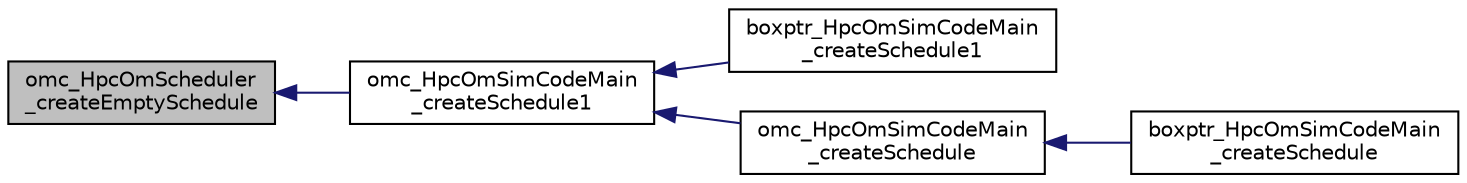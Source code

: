 digraph "omc_HpcOmScheduler_createEmptySchedule"
{
  edge [fontname="Helvetica",fontsize="10",labelfontname="Helvetica",labelfontsize="10"];
  node [fontname="Helvetica",fontsize="10",shape=record];
  rankdir="LR";
  Node175 [label="omc_HpcOmScheduler\l_createEmptySchedule",height=0.2,width=0.4,color="black", fillcolor="grey75", style="filled", fontcolor="black"];
  Node175 -> Node176 [dir="back",color="midnightblue",fontsize="10",style="solid",fontname="Helvetica"];
  Node176 [label="omc_HpcOmSimCodeMain\l_createSchedule1",height=0.2,width=0.4,color="black", fillcolor="white", style="filled",URL="$d6/d3a/_hpc_om_sim_code_main_8c.html#a738e35677b1fc5917738a1ff307d9541"];
  Node176 -> Node177 [dir="back",color="midnightblue",fontsize="10",style="solid",fontname="Helvetica"];
  Node177 [label="boxptr_HpcOmSimCodeMain\l_createSchedule1",height=0.2,width=0.4,color="black", fillcolor="white", style="filled",URL="$d6/d3a/_hpc_om_sim_code_main_8c.html#a892d86cc286d519b2e563384bc2d4a7a"];
  Node176 -> Node178 [dir="back",color="midnightblue",fontsize="10",style="solid",fontname="Helvetica"];
  Node178 [label="omc_HpcOmSimCodeMain\l_createSchedule",height=0.2,width=0.4,color="black", fillcolor="white", style="filled",URL="$d6/d3a/_hpc_om_sim_code_main_8c.html#a9ff644dd2da5d0726569d6b7b97c765d"];
  Node178 -> Node179 [dir="back",color="midnightblue",fontsize="10",style="solid",fontname="Helvetica"];
  Node179 [label="boxptr_HpcOmSimCodeMain\l_createSchedule",height=0.2,width=0.4,color="black", fillcolor="white", style="filled",URL="$d6/d3a/_hpc_om_sim_code_main_8c.html#a285e2837bd0245a0d325da6b2feccb9d"];
}
